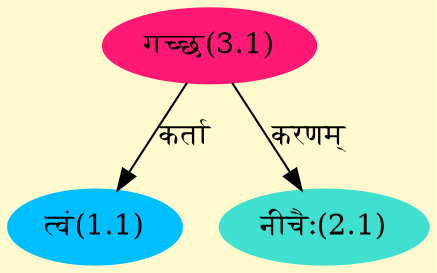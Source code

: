 digraph G{
rankdir=BT;
 compound=true;
 bgcolor="lemonchiffon1";
Node1_1 [style=filled, color="#00BFFF" label = "त्वं(1.1)"]
Node3_1 [style=filled, color="#FF1975" label = "गच्छ(3.1)"]
Node2_1 [style=filled, color="#40E0D0" label = "नीचैः(2.1)"]
/* Start of Relations section */

Node1_1 -> Node3_1 [  label="कर्ता"  dir="back" ]
Node2_1 -> Node3_1 [  label="करणम्"  dir="back" ]
}
